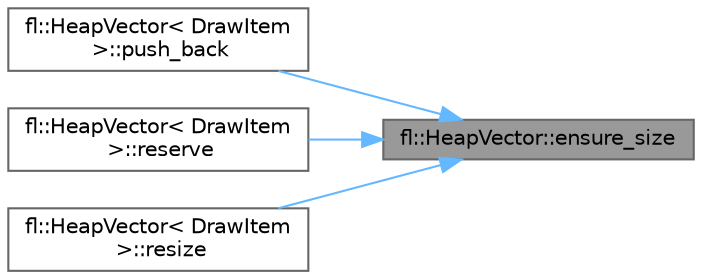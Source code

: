 digraph "fl::HeapVector::ensure_size"
{
 // INTERACTIVE_SVG=YES
 // LATEX_PDF_SIZE
  bgcolor="transparent";
  edge [fontname=Helvetica,fontsize=10,labelfontname=Helvetica,labelfontsize=10];
  node [fontname=Helvetica,fontsize=10,shape=box,height=0.2,width=0.4];
  rankdir="RL";
  Node1 [id="Node000001",label="fl::HeapVector::ensure_size",height=0.2,width=0.4,color="gray40", fillcolor="grey60", style="filled", fontcolor="black",tooltip=" "];
  Node1 -> Node2 [id="edge1_Node000001_Node000002",dir="back",color="steelblue1",style="solid",tooltip=" "];
  Node2 [id="Node000002",label="fl::HeapVector\< DrawItem\l \>::push_back",height=0.2,width=0.4,color="grey40", fillcolor="white", style="filled",URL="$db/ddd/classfl_1_1_heap_vector_adf7d4744fc743896550a1b12b18972db.html#adf7d4744fc743896550a1b12b18972db",tooltip=" "];
  Node1 -> Node3 [id="edge2_Node000001_Node000003",dir="back",color="steelblue1",style="solid",tooltip=" "];
  Node3 [id="Node000003",label="fl::HeapVector\< DrawItem\l \>::reserve",height=0.2,width=0.4,color="grey40", fillcolor="white", style="filled",URL="$db/ddd/classfl_1_1_heap_vector_aa00ee11cf1f9010686730167dfe1a9b3.html#aa00ee11cf1f9010686730167dfe1a9b3",tooltip=" "];
  Node1 -> Node4 [id="edge3_Node000001_Node000004",dir="back",color="steelblue1",style="solid",tooltip=" "];
  Node4 [id="Node000004",label="fl::HeapVector\< DrawItem\l \>::resize",height=0.2,width=0.4,color="grey40", fillcolor="white", style="filled",URL="$db/ddd/classfl_1_1_heap_vector_aff0d8420e13c5bf2fbdc325d8e770bdd.html#aff0d8420e13c5bf2fbdc325d8e770bdd",tooltip=" "];
}
